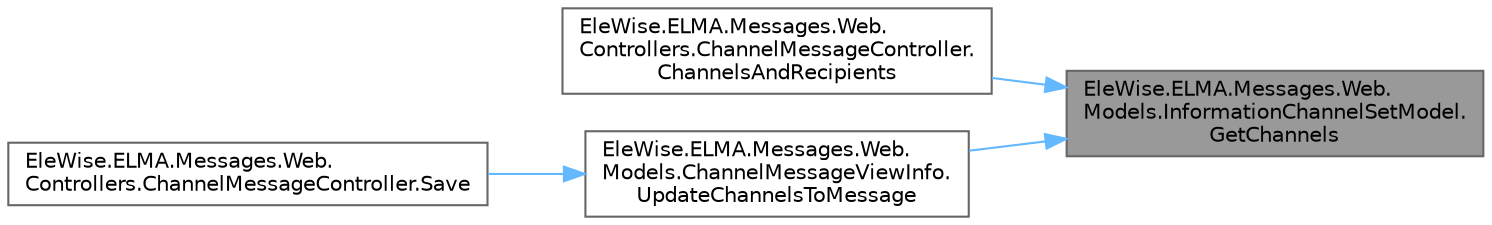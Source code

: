 digraph "EleWise.ELMA.Messages.Web.Models.InformationChannelSetModel.GetChannels"
{
 // LATEX_PDF_SIZE
  bgcolor="transparent";
  edge [fontname=Helvetica,fontsize=10,labelfontname=Helvetica,labelfontsize=10];
  node [fontname=Helvetica,fontsize=10,shape=box,height=0.2,width=0.4];
  rankdir="RL";
  Node1 [id="Node000001",label="EleWise.ELMA.Messages.Web.\lModels.InformationChannelSetModel.\lGetChannels",height=0.2,width=0.4,color="gray40", fillcolor="grey60", style="filled", fontcolor="black",tooltip="Выбранные каналы для отправки сообщения"];
  Node1 -> Node2 [id="edge1_Node000001_Node000002",dir="back",color="steelblue1",style="solid",tooltip=" "];
  Node2 [id="Node000002",label="EleWise.ELMA.Messages.Web.\lControllers.ChannelMessageController.\lChannelsAndRecipients",height=0.2,width=0.4,color="grey40", fillcolor="white", style="filled",URL="$class_ele_wise_1_1_e_l_m_a_1_1_messages_1_1_web_1_1_controllers_1_1_channel_message_controller.html#aec09a1d9a5517a447686b96549d490ae",tooltip="Получатели и каналы сообщения."];
  Node1 -> Node3 [id="edge2_Node000001_Node000003",dir="back",color="steelblue1",style="solid",tooltip=" "];
  Node3 [id="Node000003",label="EleWise.ELMA.Messages.Web.\lModels.ChannelMessageViewInfo.\lUpdateChannelsToMessage",height=0.2,width=0.4,color="grey40", fillcolor="white", style="filled",URL="$class_ele_wise_1_1_e_l_m_a_1_1_messages_1_1_web_1_1_models_1_1_channel_message_view_info.html#a010f1d9bfc1f81d182416956306cdf3c",tooltip="Обновляет инфоканалы у сообщения."];
  Node3 -> Node4 [id="edge3_Node000003_Node000004",dir="back",color="steelblue1",style="solid",tooltip=" "];
  Node4 [id="Node000004",label="EleWise.ELMA.Messages.Web.\lControllers.ChannelMessageController.Save",height=0.2,width=0.4,color="grey40", fillcolor="white", style="filled",URL="$class_ele_wise_1_1_e_l_m_a_1_1_messages_1_1_web_1_1_controllers_1_1_channel_message_controller.html#a1a06d632152f533efeed7158841490d4",tooltip="Создание сообщения"];
}
